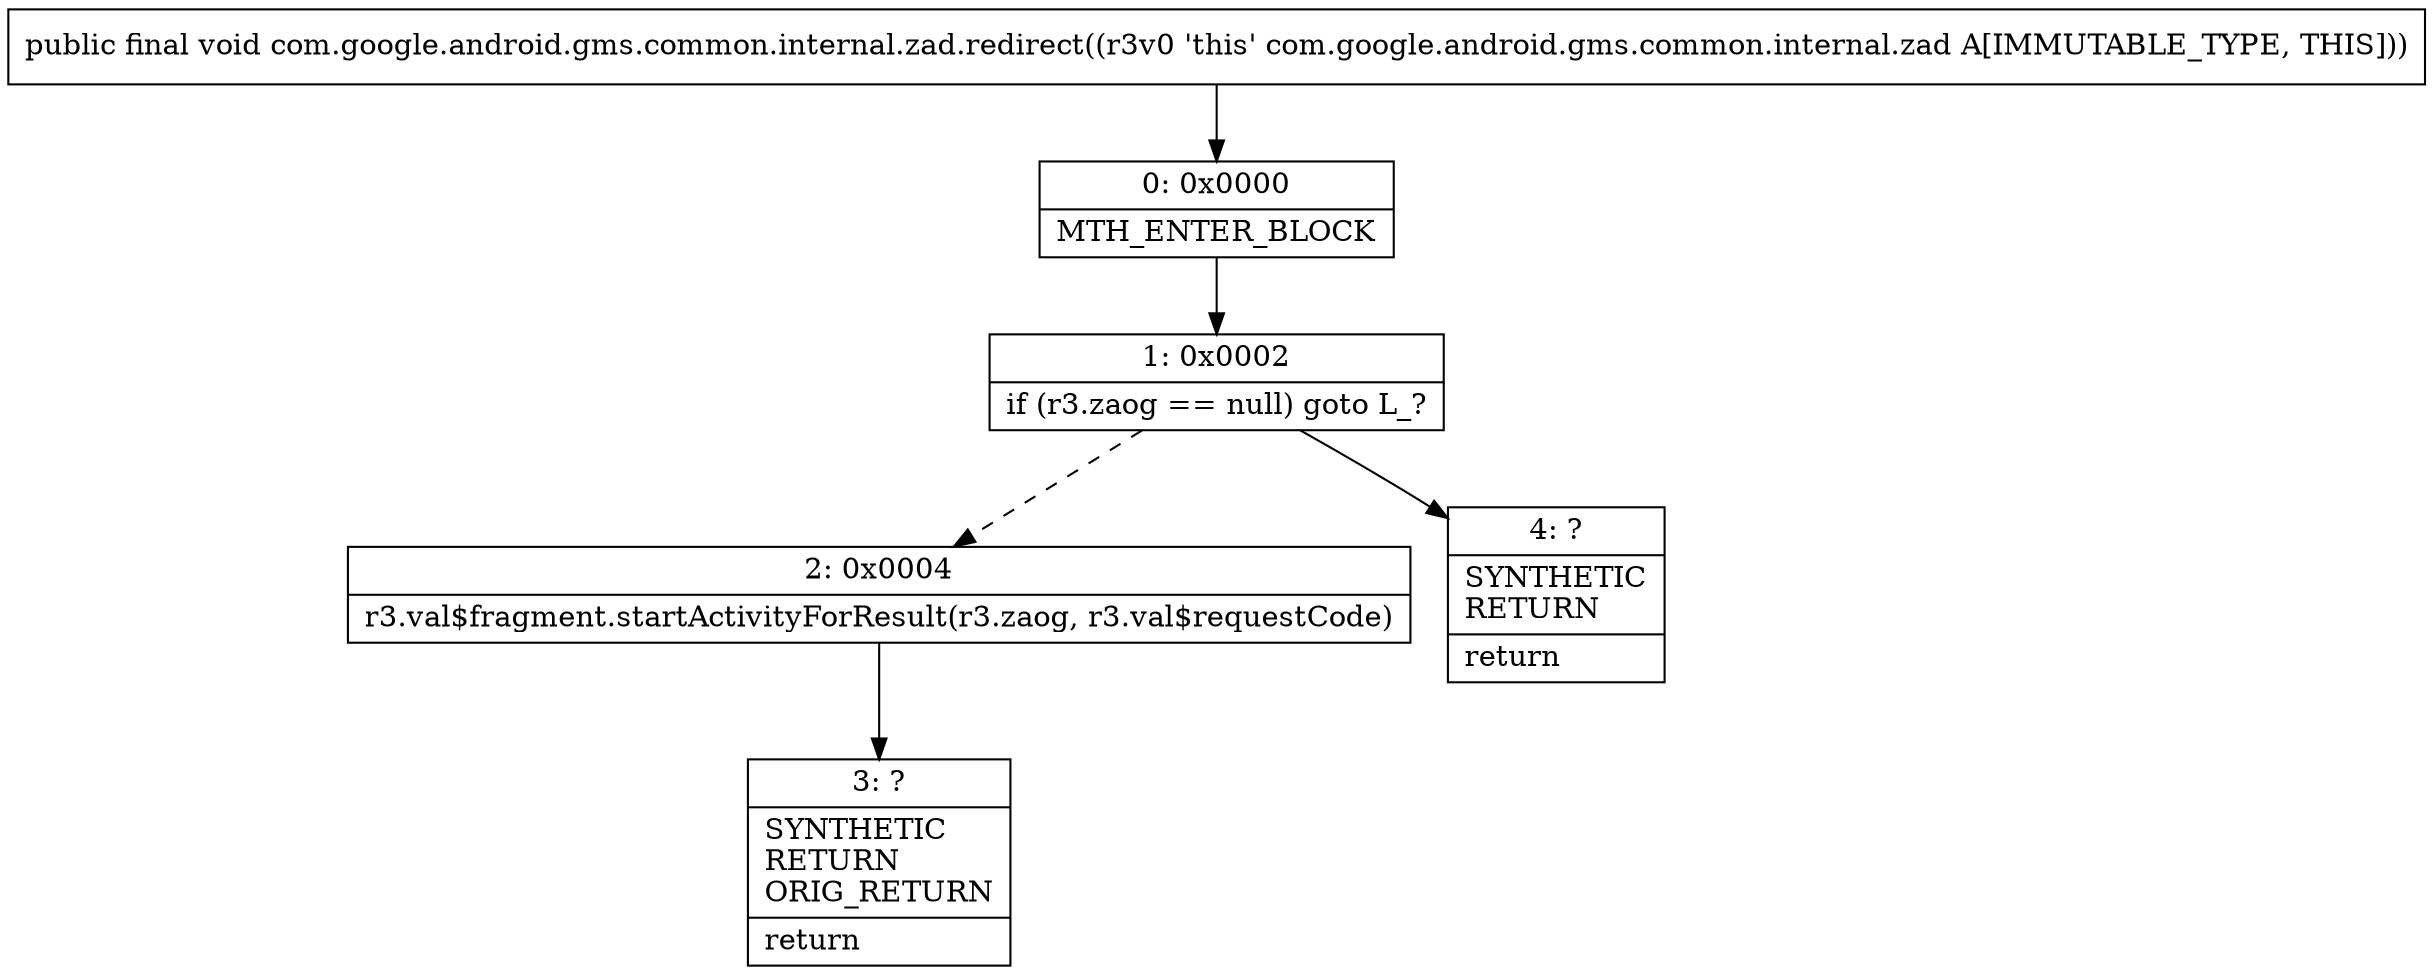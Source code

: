 digraph "CFG forcom.google.android.gms.common.internal.zad.redirect()V" {
Node_0 [shape=record,label="{0\:\ 0x0000|MTH_ENTER_BLOCK\l}"];
Node_1 [shape=record,label="{1\:\ 0x0002|if (r3.zaog == null) goto L_?\l}"];
Node_2 [shape=record,label="{2\:\ 0x0004|r3.val$fragment.startActivityForResult(r3.zaog, r3.val$requestCode)\l}"];
Node_3 [shape=record,label="{3\:\ ?|SYNTHETIC\lRETURN\lORIG_RETURN\l|return\l}"];
Node_4 [shape=record,label="{4\:\ ?|SYNTHETIC\lRETURN\l|return\l}"];
MethodNode[shape=record,label="{public final void com.google.android.gms.common.internal.zad.redirect((r3v0 'this' com.google.android.gms.common.internal.zad A[IMMUTABLE_TYPE, THIS])) }"];
MethodNode -> Node_0;
Node_0 -> Node_1;
Node_1 -> Node_2[style=dashed];
Node_1 -> Node_4;
Node_2 -> Node_3;
}

